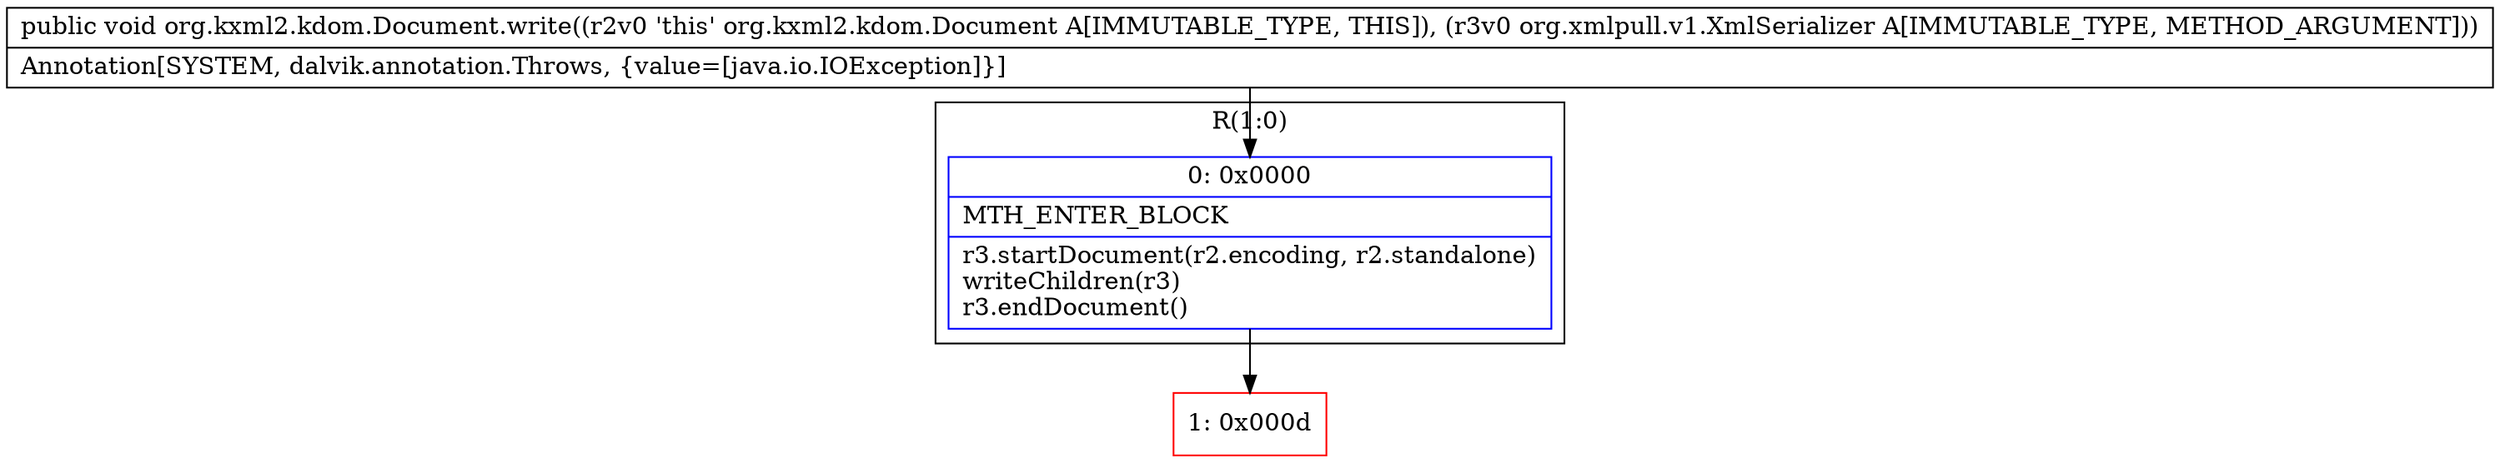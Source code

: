 digraph "CFG fororg.kxml2.kdom.Document.write(Lorg\/xmlpull\/v1\/XmlSerializer;)V" {
subgraph cluster_Region_664389597 {
label = "R(1:0)";
node [shape=record,color=blue];
Node_0 [shape=record,label="{0\:\ 0x0000|MTH_ENTER_BLOCK\l|r3.startDocument(r2.encoding, r2.standalone)\lwriteChildren(r3)\lr3.endDocument()\l}"];
}
Node_1 [shape=record,color=red,label="{1\:\ 0x000d}"];
MethodNode[shape=record,label="{public void org.kxml2.kdom.Document.write((r2v0 'this' org.kxml2.kdom.Document A[IMMUTABLE_TYPE, THIS]), (r3v0 org.xmlpull.v1.XmlSerializer A[IMMUTABLE_TYPE, METHOD_ARGUMENT]))  | Annotation[SYSTEM, dalvik.annotation.Throws, \{value=[java.io.IOException]\}]\l}"];
MethodNode -> Node_0;
Node_0 -> Node_1;
}

